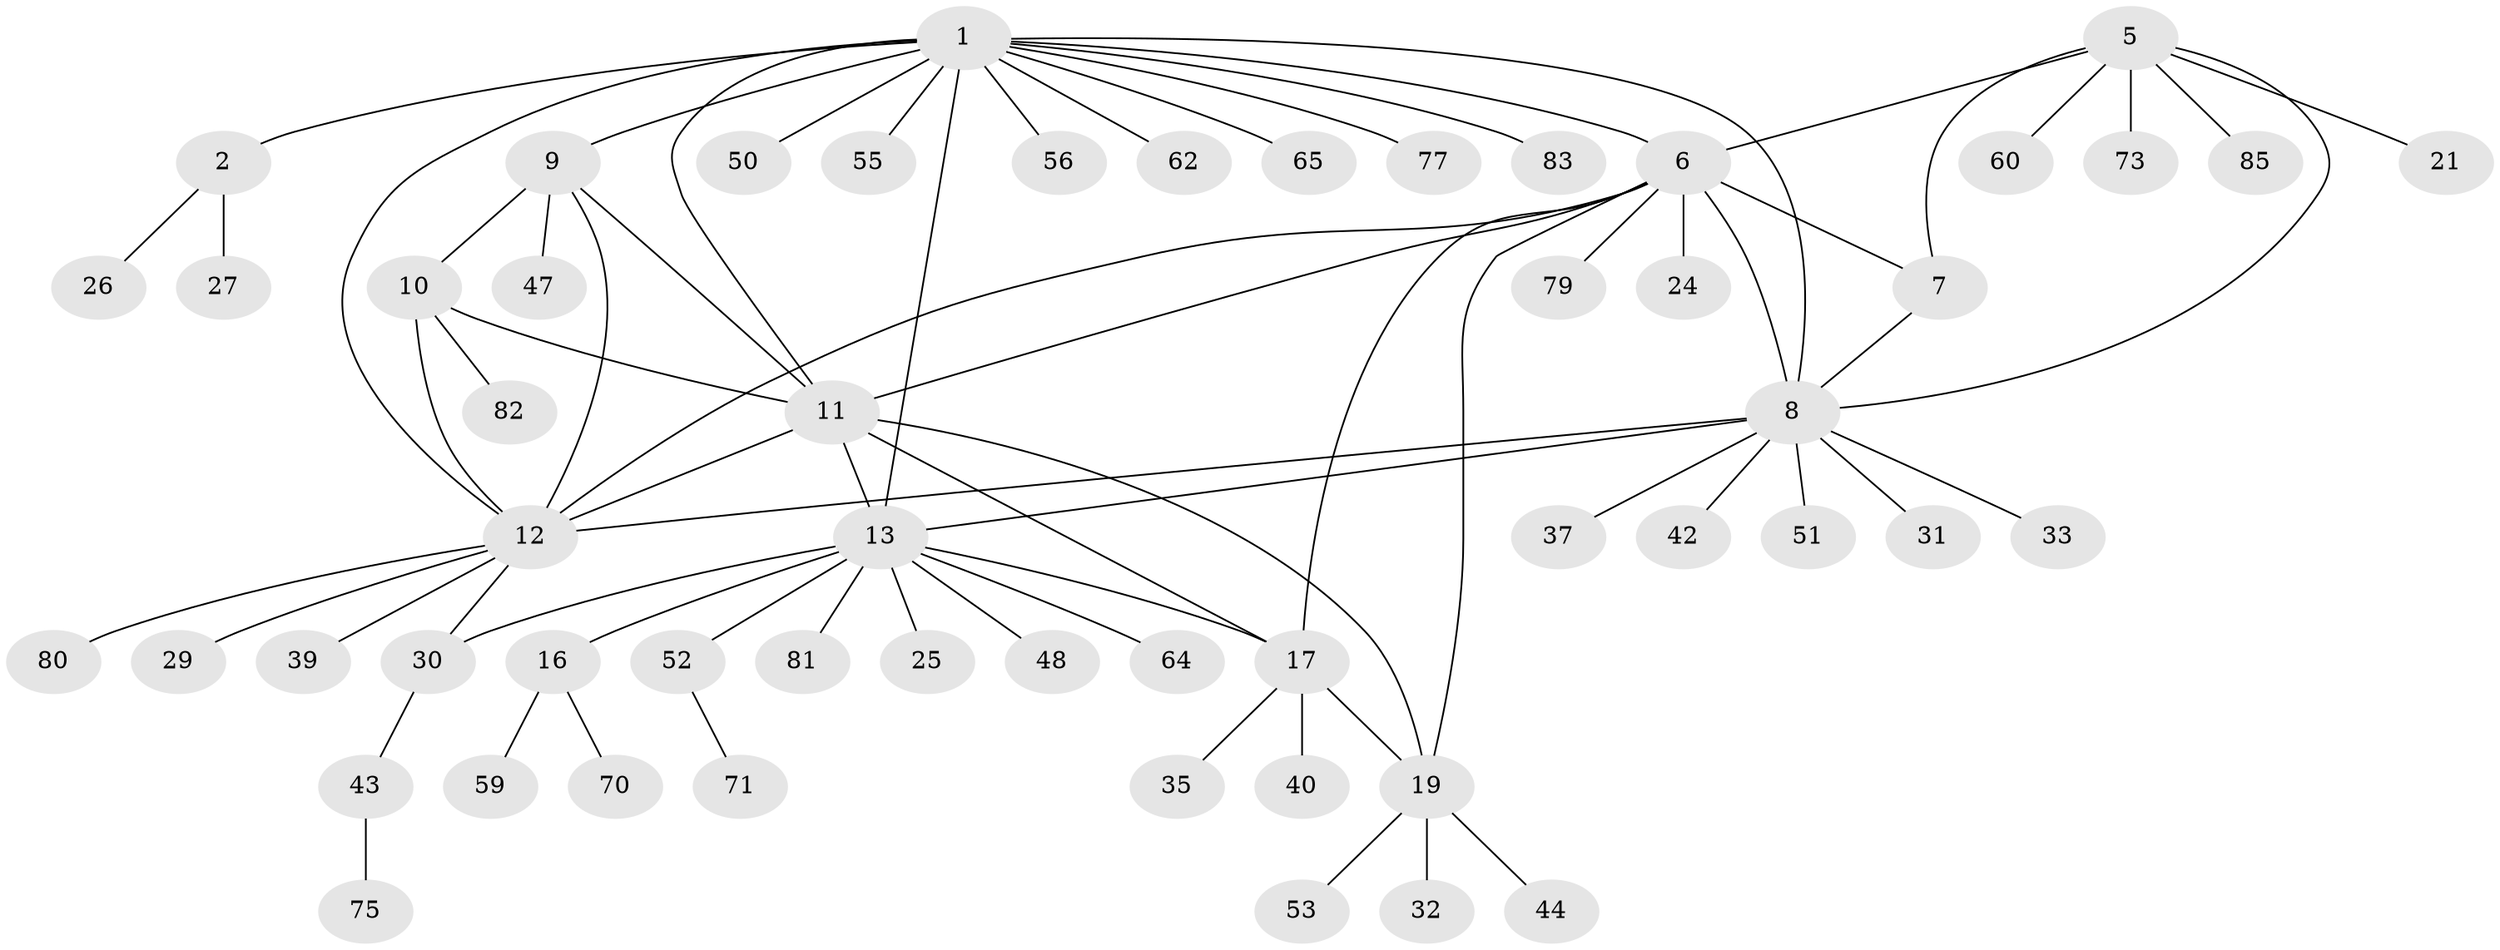 // original degree distribution, {5: 0.07608695652173914, 9: 0.010869565217391304, 8: 0.010869565217391304, 7: 0.06521739130434782, 3: 0.07608695652173914, 13: 0.021739130434782608, 4: 0.021739130434782608, 6: 0.021739130434782608, 1: 0.5543478260869565, 2: 0.14130434782608695}
// Generated by graph-tools (version 1.1) at 2025/19/03/04/25 18:19:53]
// undirected, 55 vertices, 73 edges
graph export_dot {
graph [start="1"]
  node [color=gray90,style=filled];
  1 [super="+3+4"];
  2;
  5;
  6 [super="+18+76"];
  7;
  8 [super="+58+67"];
  9;
  10 [super="+49"];
  11 [super="+20+28+88"];
  12 [super="+74+22+86+78+45+41"];
  13 [super="+15+14+23+34"];
  16;
  17;
  19 [super="+57"];
  21 [super="+69+36"];
  24;
  25;
  26;
  27;
  29 [super="+46"];
  30;
  31;
  32;
  33;
  35;
  37;
  39;
  40;
  42;
  43;
  44;
  47;
  48;
  50 [super="+72"];
  51;
  52 [super="+84"];
  53;
  55 [super="+63"];
  56;
  59;
  60;
  62;
  64;
  65 [super="+91+68"];
  70;
  71;
  73;
  75;
  77;
  79 [super="+89"];
  80;
  81 [super="+87"];
  82;
  83;
  85;
  1 -- 2 [weight=3];
  1 -- 9;
  1 -- 13 [weight=2];
  1 -- 6;
  1 -- 8;
  1 -- 12;
  1 -- 50;
  1 -- 56;
  1 -- 62;
  1 -- 65;
  1 -- 11;
  1 -- 77;
  1 -- 83;
  1 -- 55;
  2 -- 26;
  2 -- 27;
  5 -- 6;
  5 -- 7;
  5 -- 8;
  5 -- 21;
  5 -- 60;
  5 -- 73;
  5 -- 85;
  6 -- 7;
  6 -- 8;
  6 -- 17;
  6 -- 19;
  6 -- 24;
  6 -- 11;
  6 -- 79;
  6 -- 12;
  7 -- 8;
  8 -- 12 [weight=2];
  8 -- 31;
  8 -- 33;
  8 -- 37;
  8 -- 42;
  8 -- 51;
  8 -- 13;
  9 -- 10;
  9 -- 11;
  9 -- 12;
  9 -- 47;
  10 -- 11;
  10 -- 12;
  10 -- 82;
  11 -- 12 [weight=2];
  11 -- 17;
  11 -- 19;
  11 -- 13;
  12 -- 29;
  12 -- 80;
  12 -- 39;
  12 -- 30;
  13 -- 16 [weight=3];
  13 -- 52;
  13 -- 17;
  13 -- 30;
  13 -- 25;
  13 -- 48;
  13 -- 64;
  13 -- 81;
  16 -- 59;
  16 -- 70;
  17 -- 19;
  17 -- 35;
  17 -- 40;
  19 -- 32;
  19 -- 44;
  19 -- 53;
  30 -- 43;
  43 -- 75;
  52 -- 71;
}
